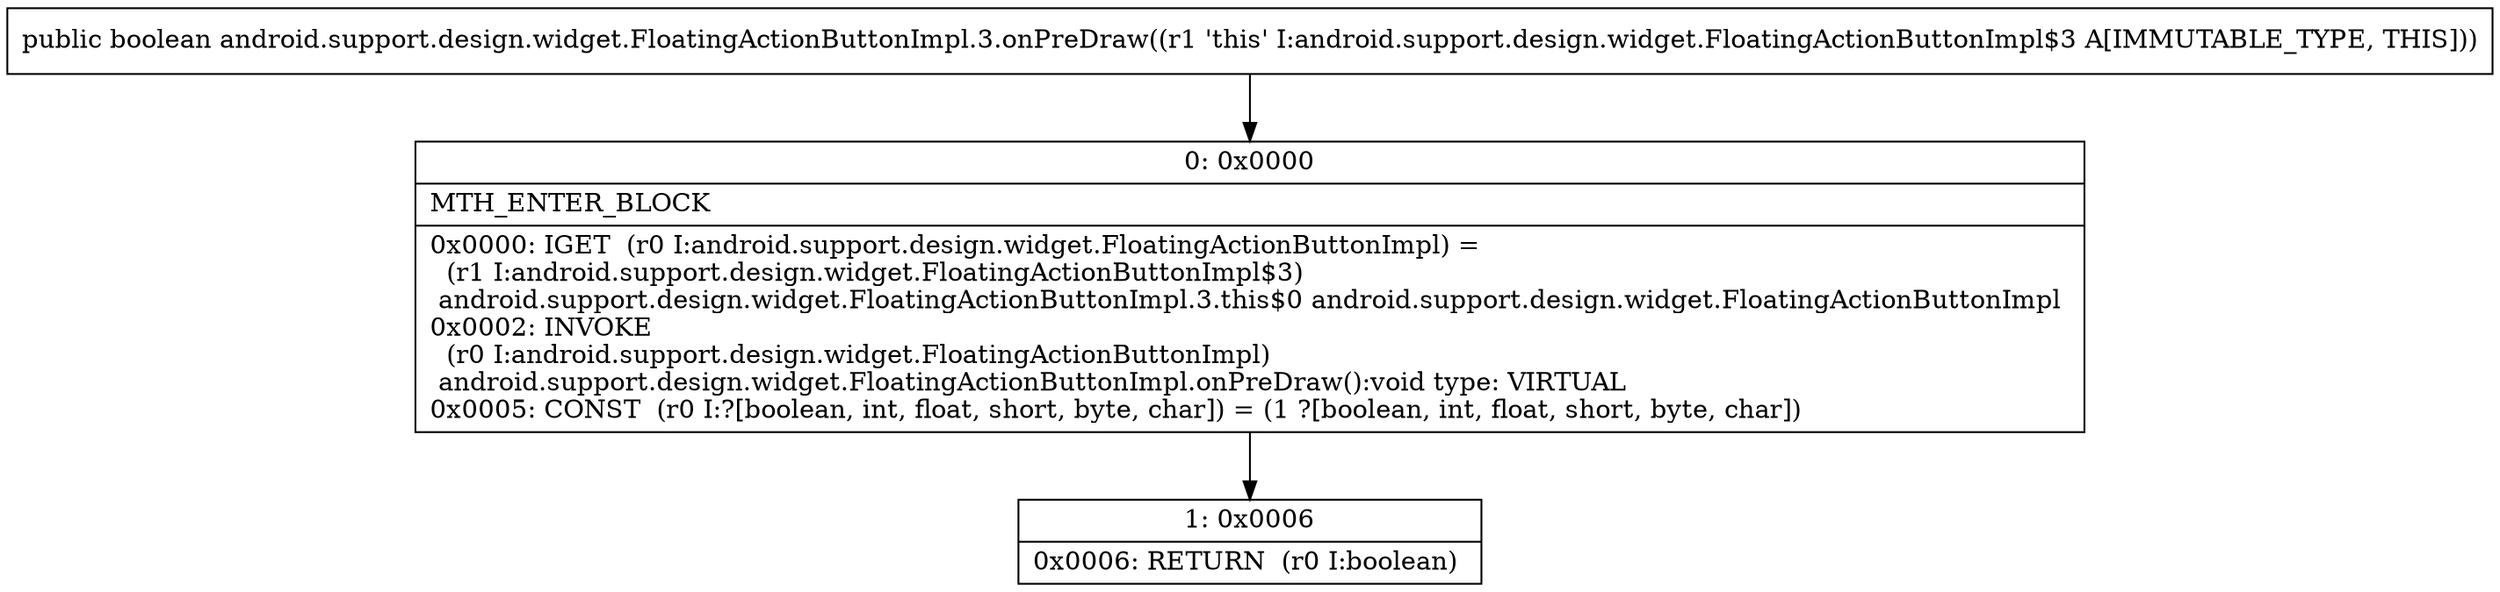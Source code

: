 digraph "CFG forandroid.support.design.widget.FloatingActionButtonImpl.3.onPreDraw()Z" {
Node_0 [shape=record,label="{0\:\ 0x0000|MTH_ENTER_BLOCK\l|0x0000: IGET  (r0 I:android.support.design.widget.FloatingActionButtonImpl) = \l  (r1 I:android.support.design.widget.FloatingActionButtonImpl$3)\l android.support.design.widget.FloatingActionButtonImpl.3.this$0 android.support.design.widget.FloatingActionButtonImpl \l0x0002: INVOKE  \l  (r0 I:android.support.design.widget.FloatingActionButtonImpl)\l android.support.design.widget.FloatingActionButtonImpl.onPreDraw():void type: VIRTUAL \l0x0005: CONST  (r0 I:?[boolean, int, float, short, byte, char]) = (1 ?[boolean, int, float, short, byte, char]) \l}"];
Node_1 [shape=record,label="{1\:\ 0x0006|0x0006: RETURN  (r0 I:boolean) \l}"];
MethodNode[shape=record,label="{public boolean android.support.design.widget.FloatingActionButtonImpl.3.onPreDraw((r1 'this' I:android.support.design.widget.FloatingActionButtonImpl$3 A[IMMUTABLE_TYPE, THIS])) }"];
MethodNode -> Node_0;
Node_0 -> Node_1;
}

